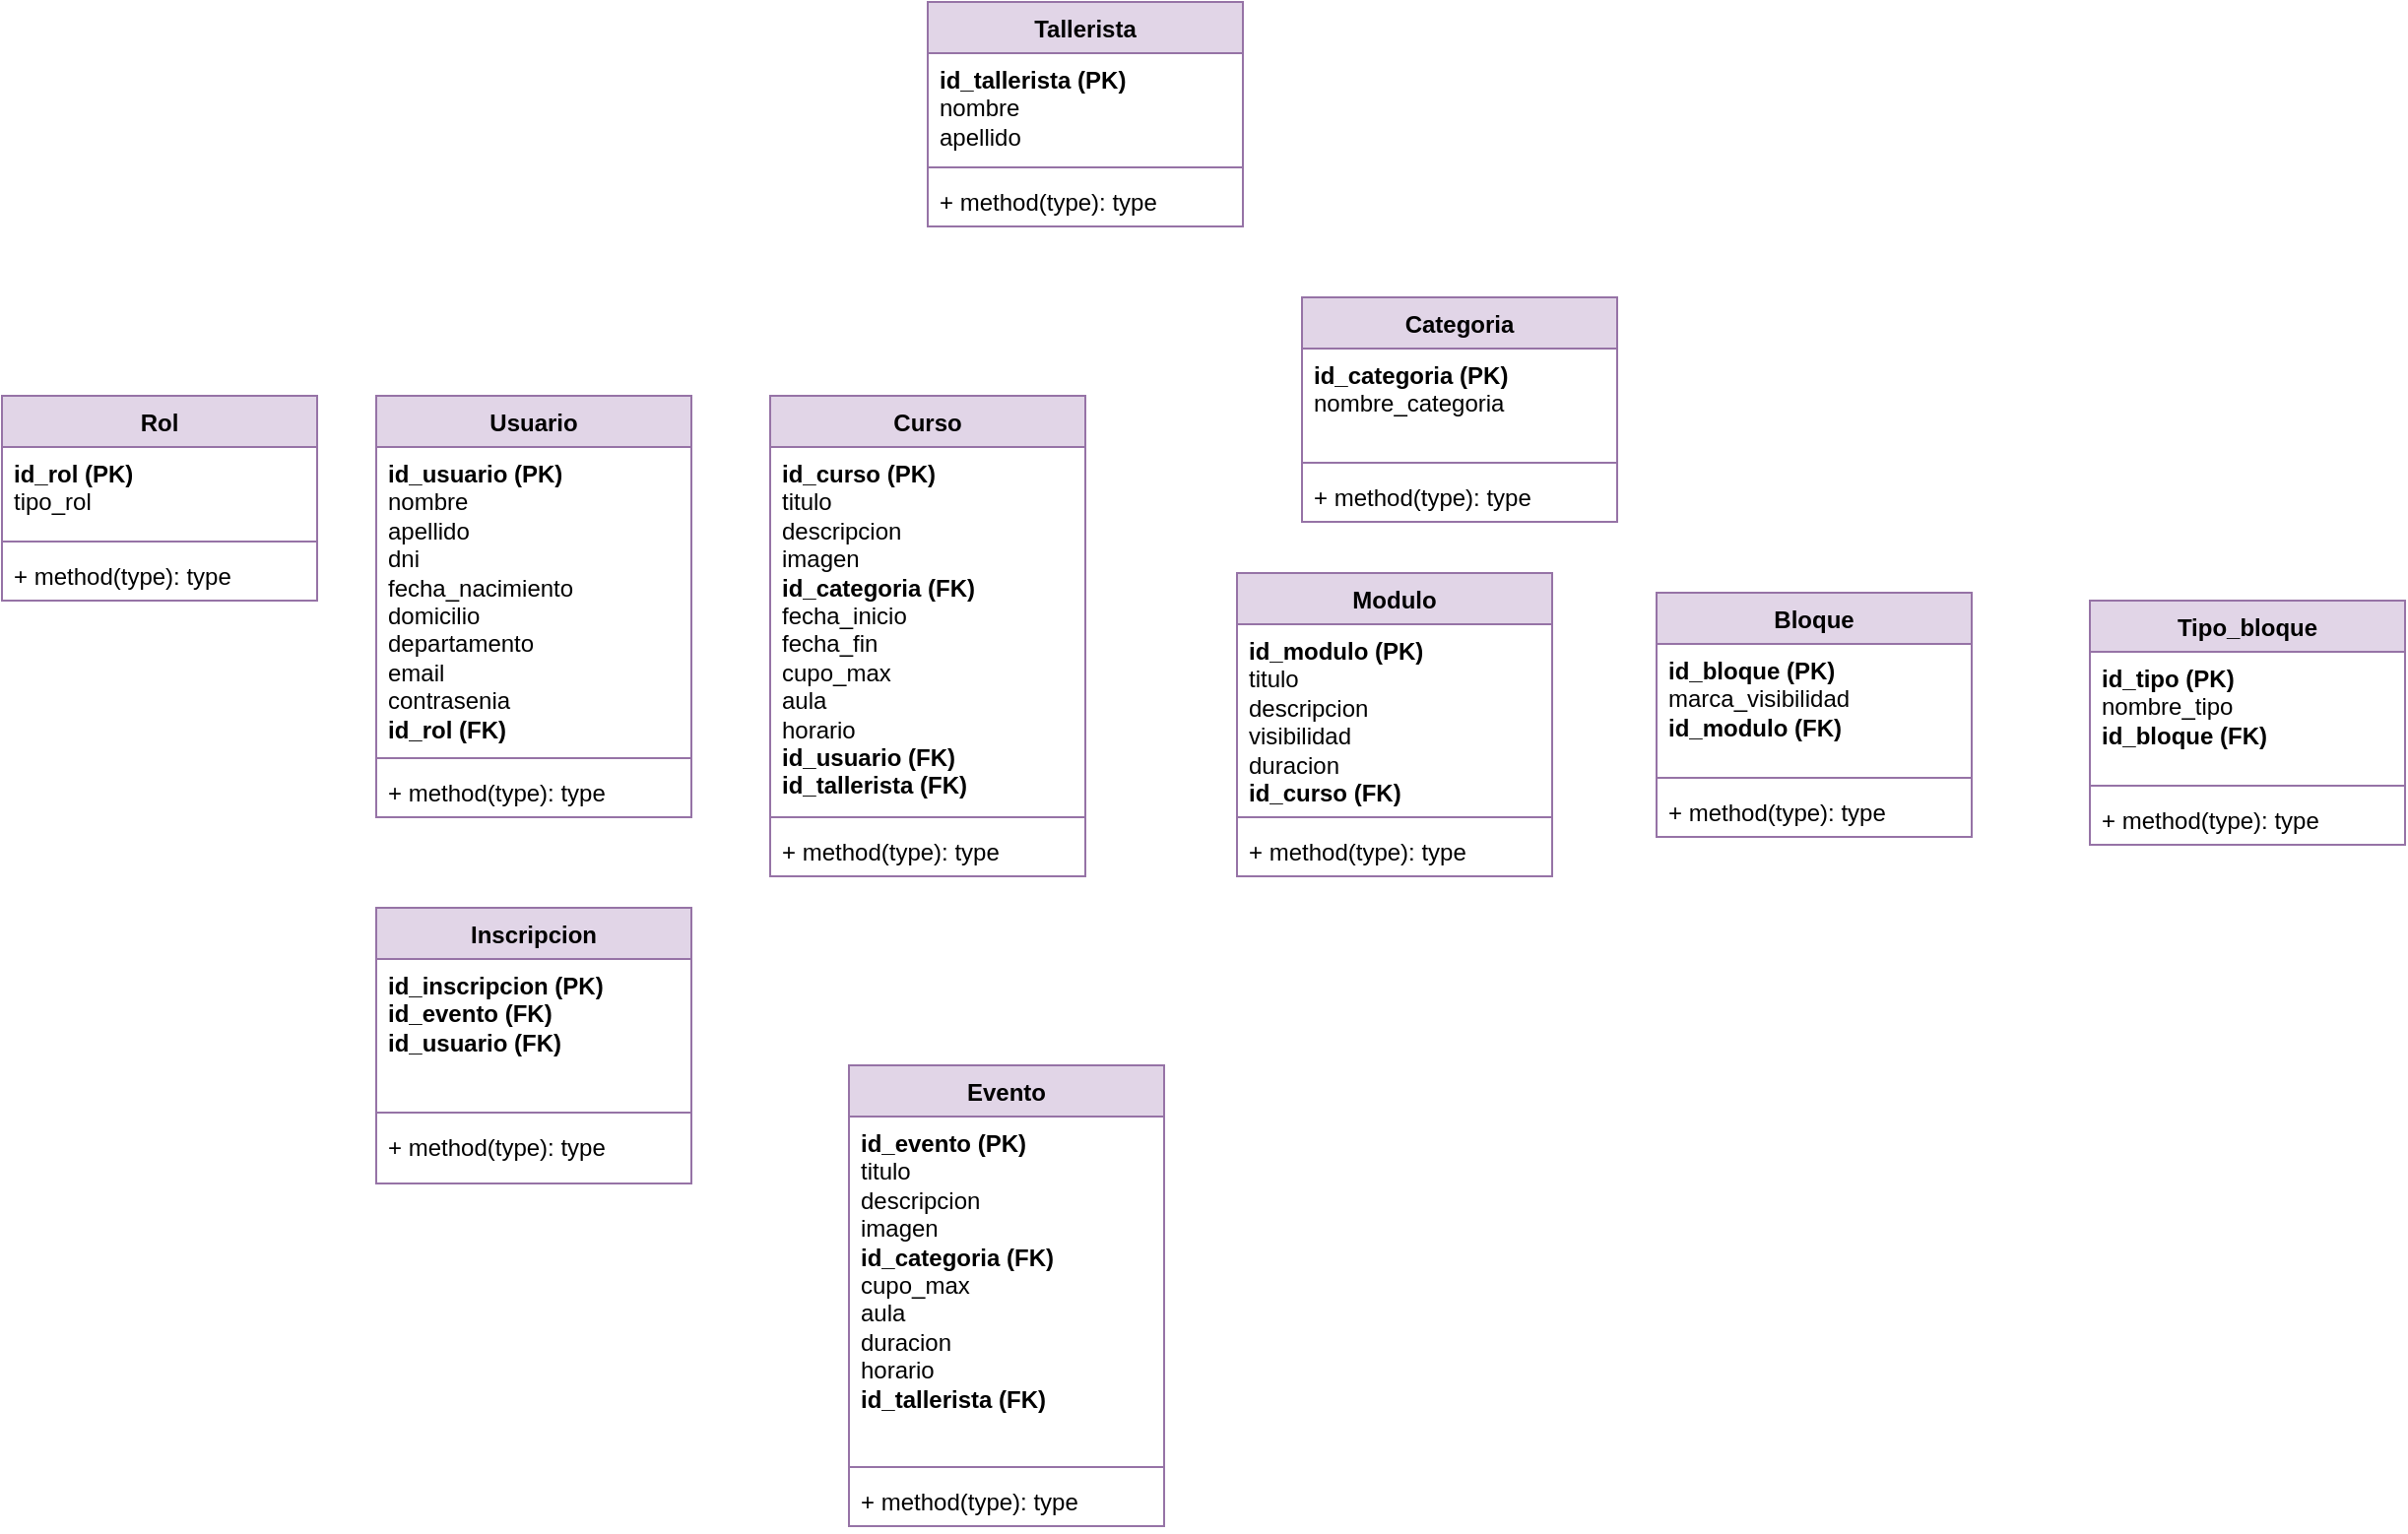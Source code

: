 <mxfile version="24.0.7" type="google">
  <diagram name="Página-1" id="Ch69qGrBuNkn7ZdYj-lC">
    <mxGraphModel grid="1" page="1" gridSize="10" guides="1" tooltips="1" connect="1" arrows="1" fold="1" pageScale="1" pageWidth="827" pageHeight="1169" math="0" shadow="0">
      <root>
        <mxCell id="0" />
        <mxCell id="1" parent="0" />
        <mxCell id="7_IAZX_rNTeo58I88a6T-1" value="Usuario" style="swimlane;fontStyle=1;align=center;verticalAlign=top;childLayout=stackLayout;horizontal=1;startSize=26;horizontalStack=0;resizeParent=1;resizeParentMax=0;resizeLast=0;collapsible=1;marginBottom=0;whiteSpace=wrap;html=1;fillColor=#e1d5e7;strokeColor=#9673a6;" vertex="1" parent="1">
          <mxGeometry x="230" y="210" width="160" height="214" as="geometry" />
        </mxCell>
        <mxCell id="7_IAZX_rNTeo58I88a6T-2" value="&lt;b&gt;id_usuario (PK)&lt;/b&gt;&lt;div&gt;nombre&lt;/div&gt;&lt;div&gt;apellido&lt;/div&gt;&lt;div&gt;dni&lt;/div&gt;&lt;div&gt;fecha_nacimiento&lt;/div&gt;&lt;div&gt;domicilio&lt;/div&gt;&lt;div&gt;departamento&lt;/div&gt;&lt;div&gt;email&lt;/div&gt;&lt;div&gt;contrasenia&lt;/div&gt;&lt;div&gt;&lt;b&gt;id_rol (FK)&lt;/b&gt;&lt;/div&gt;" style="text;strokeColor=none;fillColor=none;align=left;verticalAlign=top;spacingLeft=4;spacingRight=4;overflow=hidden;rotatable=0;points=[[0,0.5],[1,0.5]];portConstraint=eastwest;whiteSpace=wrap;html=1;" vertex="1" parent="7_IAZX_rNTeo58I88a6T-1">
          <mxGeometry y="26" width="160" height="154" as="geometry" />
        </mxCell>
        <mxCell id="7_IAZX_rNTeo58I88a6T-3" value="" style="line;strokeWidth=1;fillColor=none;align=left;verticalAlign=middle;spacingTop=-1;spacingLeft=3;spacingRight=3;rotatable=0;labelPosition=right;points=[];portConstraint=eastwest;strokeColor=inherit;" vertex="1" parent="7_IAZX_rNTeo58I88a6T-1">
          <mxGeometry y="180" width="160" height="8" as="geometry" />
        </mxCell>
        <mxCell id="7_IAZX_rNTeo58I88a6T-4" value="+ method(type): type" style="text;strokeColor=none;fillColor=none;align=left;verticalAlign=top;spacingLeft=4;spacingRight=4;overflow=hidden;rotatable=0;points=[[0,0.5],[1,0.5]];portConstraint=eastwest;whiteSpace=wrap;html=1;" vertex="1" parent="7_IAZX_rNTeo58I88a6T-1">
          <mxGeometry y="188" width="160" height="26" as="geometry" />
        </mxCell>
        <mxCell id="7_IAZX_rNTeo58I88a6T-6" value="Rol" style="swimlane;fontStyle=1;align=center;verticalAlign=top;childLayout=stackLayout;horizontal=1;startSize=26;horizontalStack=0;resizeParent=1;resizeParentMax=0;resizeLast=0;collapsible=1;marginBottom=0;whiteSpace=wrap;html=1;fillColor=#e1d5e7;strokeColor=#9673a6;" vertex="1" parent="1">
          <mxGeometry x="40" y="210" width="160" height="104" as="geometry" />
        </mxCell>
        <mxCell id="7_IAZX_rNTeo58I88a6T-7" value="&lt;b&gt;id_rol (PK)&lt;/b&gt;&lt;div&gt;tipo_rol&lt;/div&gt;" style="text;align=left;verticalAlign=top;spacingLeft=4;spacingRight=4;overflow=hidden;rotatable=0;points=[[0,0.5],[1,0.5]];portConstraint=eastwest;whiteSpace=wrap;html=1;" vertex="1" parent="7_IAZX_rNTeo58I88a6T-6">
          <mxGeometry y="26" width="160" height="44" as="geometry" />
        </mxCell>
        <mxCell id="7_IAZX_rNTeo58I88a6T-8" value="" style="line;strokeWidth=1;fillColor=none;align=left;verticalAlign=middle;spacingTop=-1;spacingLeft=3;spacingRight=3;rotatable=0;labelPosition=right;points=[];portConstraint=eastwest;strokeColor=inherit;" vertex="1" parent="7_IAZX_rNTeo58I88a6T-6">
          <mxGeometry y="70" width="160" height="8" as="geometry" />
        </mxCell>
        <mxCell id="7_IAZX_rNTeo58I88a6T-9" value="+ method(type): type" style="text;strokeColor=none;fillColor=none;align=left;verticalAlign=top;spacingLeft=4;spacingRight=4;overflow=hidden;rotatable=0;points=[[0,0.5],[1,0.5]];portConstraint=eastwest;whiteSpace=wrap;html=1;" vertex="1" parent="7_IAZX_rNTeo58I88a6T-6">
          <mxGeometry y="78" width="160" height="26" as="geometry" />
        </mxCell>
        <mxCell id="7_IAZX_rNTeo58I88a6T-18" value="Curso" style="swimlane;fontStyle=1;align=center;verticalAlign=top;childLayout=stackLayout;horizontal=1;startSize=26;horizontalStack=0;resizeParent=1;resizeParentMax=0;resizeLast=0;collapsible=1;marginBottom=0;whiteSpace=wrap;html=1;fillColor=#e1d5e7;strokeColor=#9673a6;" vertex="1" parent="1">
          <mxGeometry x="430" y="210" width="160" height="244" as="geometry" />
        </mxCell>
        <mxCell id="7_IAZX_rNTeo58I88a6T-19" value="&lt;b&gt;id_curso (PK)&lt;/b&gt;&lt;div&gt;titulo&lt;/div&gt;&lt;div&gt;descripcion&lt;/div&gt;&lt;div&gt;imagen&lt;/div&gt;&lt;div&gt;&lt;b&gt;id_categoria (FK)&lt;/b&gt;&lt;/div&gt;&lt;div&gt;fecha_inicio&lt;/div&gt;&lt;div&gt;fecha_fin&lt;/div&gt;&lt;div&gt;cupo_max&lt;/div&gt;&lt;div&gt;aula&lt;/div&gt;&lt;div&gt;horario&lt;/div&gt;&lt;div&gt;&lt;b&gt;id_usuario (FK)&lt;/b&gt;&lt;/div&gt;&lt;div&gt;&lt;b&gt;id_tallerista (FK)&lt;/b&gt;&lt;/div&gt;" style="text;strokeColor=none;fillColor=none;align=left;verticalAlign=top;spacingLeft=4;spacingRight=4;overflow=hidden;rotatable=0;points=[[0,0.5],[1,0.5]];portConstraint=eastwest;whiteSpace=wrap;html=1;" vertex="1" parent="7_IAZX_rNTeo58I88a6T-18">
          <mxGeometry y="26" width="160" height="184" as="geometry" />
        </mxCell>
        <mxCell id="7_IAZX_rNTeo58I88a6T-20" value="" style="line;strokeWidth=1;fillColor=none;align=left;verticalAlign=middle;spacingTop=-1;spacingLeft=3;spacingRight=3;rotatable=0;labelPosition=right;points=[];portConstraint=eastwest;strokeColor=inherit;" vertex="1" parent="7_IAZX_rNTeo58I88a6T-18">
          <mxGeometry y="210" width="160" height="8" as="geometry" />
        </mxCell>
        <mxCell id="7_IAZX_rNTeo58I88a6T-21" value="+ method(type): type" style="text;strokeColor=none;fillColor=none;align=left;verticalAlign=top;spacingLeft=4;spacingRight=4;overflow=hidden;rotatable=0;points=[[0,0.5],[1,0.5]];portConstraint=eastwest;whiteSpace=wrap;html=1;" vertex="1" parent="7_IAZX_rNTeo58I88a6T-18">
          <mxGeometry y="218" width="160" height="26" as="geometry" />
        </mxCell>
        <mxCell id="7_IAZX_rNTeo58I88a6T-22" value="Categoria" style="swimlane;fontStyle=1;align=center;verticalAlign=top;childLayout=stackLayout;horizontal=1;startSize=26;horizontalStack=0;resizeParent=1;resizeParentMax=0;resizeLast=0;collapsible=1;marginBottom=0;whiteSpace=wrap;html=1;fillColor=#e1d5e7;strokeColor=#9673a6;" vertex="1" parent="1">
          <mxGeometry x="700" y="160" width="160" height="114" as="geometry" />
        </mxCell>
        <mxCell id="7_IAZX_rNTeo58I88a6T-23" value="&lt;b&gt;id_categoria (PK)&lt;/b&gt;&lt;div&gt;nombre_categoria&lt;/div&gt;" style="text;strokeColor=none;fillColor=none;align=left;verticalAlign=top;spacingLeft=4;spacingRight=4;overflow=hidden;rotatable=0;points=[[0,0.5],[1,0.5]];portConstraint=eastwest;whiteSpace=wrap;html=1;" vertex="1" parent="7_IAZX_rNTeo58I88a6T-22">
          <mxGeometry y="26" width="160" height="54" as="geometry" />
        </mxCell>
        <mxCell id="7_IAZX_rNTeo58I88a6T-24" value="" style="line;strokeWidth=1;fillColor=none;align=left;verticalAlign=middle;spacingTop=-1;spacingLeft=3;spacingRight=3;rotatable=0;labelPosition=right;points=[];portConstraint=eastwest;strokeColor=inherit;" vertex="1" parent="7_IAZX_rNTeo58I88a6T-22">
          <mxGeometry y="80" width="160" height="8" as="geometry" />
        </mxCell>
        <mxCell id="7_IAZX_rNTeo58I88a6T-25" value="+ method(type): type" style="text;strokeColor=none;fillColor=none;align=left;verticalAlign=top;spacingLeft=4;spacingRight=4;overflow=hidden;rotatable=0;points=[[0,0.5],[1,0.5]];portConstraint=eastwest;whiteSpace=wrap;html=1;" vertex="1" parent="7_IAZX_rNTeo58I88a6T-22">
          <mxGeometry y="88" width="160" height="26" as="geometry" />
        </mxCell>
        <mxCell id="7_IAZX_rNTeo58I88a6T-26" value="Modulo" style="swimlane;fontStyle=1;align=center;verticalAlign=top;childLayout=stackLayout;horizontal=1;startSize=26;horizontalStack=0;resizeParent=1;resizeParentMax=0;resizeLast=0;collapsible=1;marginBottom=0;whiteSpace=wrap;html=1;fillColor=#e1d5e7;strokeColor=#9673a6;" vertex="1" parent="1">
          <mxGeometry x="667" y="300" width="160" height="154" as="geometry" />
        </mxCell>
        <mxCell id="7_IAZX_rNTeo58I88a6T-27" value="&lt;b&gt;id_modulo (PK)&lt;/b&gt;&lt;div&gt;titulo&lt;/div&gt;&lt;div&gt;descripcion&lt;/div&gt;&lt;div&gt;visibilidad&lt;/div&gt;&lt;div&gt;duracion&lt;/div&gt;&lt;div&gt;&lt;b&gt;id_curso (FK)&lt;/b&gt;&lt;/div&gt;" style="text;strokeColor=none;fillColor=none;align=left;verticalAlign=top;spacingLeft=4;spacingRight=4;overflow=hidden;rotatable=0;points=[[0,0.5],[1,0.5]];portConstraint=eastwest;whiteSpace=wrap;html=1;" vertex="1" parent="7_IAZX_rNTeo58I88a6T-26">
          <mxGeometry y="26" width="160" height="94" as="geometry" />
        </mxCell>
        <mxCell id="7_IAZX_rNTeo58I88a6T-28" value="" style="line;strokeWidth=1;fillColor=none;align=left;verticalAlign=middle;spacingTop=-1;spacingLeft=3;spacingRight=3;rotatable=0;labelPosition=right;points=[];portConstraint=eastwest;strokeColor=inherit;" vertex="1" parent="7_IAZX_rNTeo58I88a6T-26">
          <mxGeometry y="120" width="160" height="8" as="geometry" />
        </mxCell>
        <mxCell id="7_IAZX_rNTeo58I88a6T-29" value="+ method(type): type" style="text;strokeColor=none;fillColor=none;align=left;verticalAlign=top;spacingLeft=4;spacingRight=4;overflow=hidden;rotatable=0;points=[[0,0.5],[1,0.5]];portConstraint=eastwest;whiteSpace=wrap;html=1;" vertex="1" parent="7_IAZX_rNTeo58I88a6T-26">
          <mxGeometry y="128" width="160" height="26" as="geometry" />
        </mxCell>
        <mxCell id="7_IAZX_rNTeo58I88a6T-30" value="Tallerista" style="swimlane;fontStyle=1;align=center;verticalAlign=top;childLayout=stackLayout;horizontal=1;startSize=26;horizontalStack=0;resizeParent=1;resizeParentMax=0;resizeLast=0;collapsible=1;marginBottom=0;whiteSpace=wrap;html=1;fillColor=#e1d5e7;strokeColor=#9673a6;" vertex="1" parent="1">
          <mxGeometry x="510" y="10" width="160" height="114" as="geometry" />
        </mxCell>
        <mxCell id="7_IAZX_rNTeo58I88a6T-31" value="&lt;b&gt;id_tallerista (PK)&lt;/b&gt;&lt;div&gt;nombre&lt;/div&gt;&lt;div&gt;apellido&lt;/div&gt;" style="text;strokeColor=none;fillColor=none;align=left;verticalAlign=top;spacingLeft=4;spacingRight=4;overflow=hidden;rotatable=0;points=[[0,0.5],[1,0.5]];portConstraint=eastwest;whiteSpace=wrap;html=1;" vertex="1" parent="7_IAZX_rNTeo58I88a6T-30">
          <mxGeometry y="26" width="160" height="54" as="geometry" />
        </mxCell>
        <mxCell id="7_IAZX_rNTeo58I88a6T-32" value="" style="line;strokeWidth=1;fillColor=none;align=left;verticalAlign=middle;spacingTop=-1;spacingLeft=3;spacingRight=3;rotatable=0;labelPosition=right;points=[];portConstraint=eastwest;strokeColor=inherit;" vertex="1" parent="7_IAZX_rNTeo58I88a6T-30">
          <mxGeometry y="80" width="160" height="8" as="geometry" />
        </mxCell>
        <mxCell id="7_IAZX_rNTeo58I88a6T-33" value="+ method(type): type" style="text;strokeColor=none;fillColor=none;align=left;verticalAlign=top;spacingLeft=4;spacingRight=4;overflow=hidden;rotatable=0;points=[[0,0.5],[1,0.5]];portConstraint=eastwest;whiteSpace=wrap;html=1;" vertex="1" parent="7_IAZX_rNTeo58I88a6T-30">
          <mxGeometry y="88" width="160" height="26" as="geometry" />
        </mxCell>
        <mxCell id="7_IAZX_rNTeo58I88a6T-34" value="Bloque" style="swimlane;fontStyle=1;align=center;verticalAlign=top;childLayout=stackLayout;horizontal=1;startSize=26;horizontalStack=0;resizeParent=1;resizeParentMax=0;resizeLast=0;collapsible=1;marginBottom=0;whiteSpace=wrap;html=1;fillColor=#e1d5e7;strokeColor=#9673a6;" vertex="1" parent="1">
          <mxGeometry x="880" y="310" width="160" height="124" as="geometry" />
        </mxCell>
        <mxCell id="7_IAZX_rNTeo58I88a6T-35" value="&lt;b&gt;id_bloque (PK)&lt;/b&gt;&lt;div&gt;marca_visibilidad&lt;/div&gt;&lt;div&gt;&lt;b style=&quot;background-color: initial;&quot;&gt;id_modulo (FK)&lt;/b&gt;&lt;/div&gt;" style="text;strokeColor=none;fillColor=none;align=left;verticalAlign=top;spacingLeft=4;spacingRight=4;overflow=hidden;rotatable=0;points=[[0,0.5],[1,0.5]];portConstraint=eastwest;whiteSpace=wrap;html=1;" vertex="1" parent="7_IAZX_rNTeo58I88a6T-34">
          <mxGeometry y="26" width="160" height="64" as="geometry" />
        </mxCell>
        <mxCell id="7_IAZX_rNTeo58I88a6T-36" value="" style="line;strokeWidth=1;fillColor=none;align=left;verticalAlign=middle;spacingTop=-1;spacingLeft=3;spacingRight=3;rotatable=0;labelPosition=right;points=[];portConstraint=eastwest;strokeColor=inherit;" vertex="1" parent="7_IAZX_rNTeo58I88a6T-34">
          <mxGeometry y="90" width="160" height="8" as="geometry" />
        </mxCell>
        <mxCell id="7_IAZX_rNTeo58I88a6T-37" value="+ method(type): type" style="text;strokeColor=none;fillColor=none;align=left;verticalAlign=top;spacingLeft=4;spacingRight=4;overflow=hidden;rotatable=0;points=[[0,0.5],[1,0.5]];portConstraint=eastwest;whiteSpace=wrap;html=1;" vertex="1" parent="7_IAZX_rNTeo58I88a6T-34">
          <mxGeometry y="98" width="160" height="26" as="geometry" />
        </mxCell>
        <mxCell id="7_IAZX_rNTeo58I88a6T-42" value="Evento" style="swimlane;fontStyle=1;align=center;verticalAlign=top;childLayout=stackLayout;horizontal=1;startSize=26;horizontalStack=0;resizeParent=1;resizeParentMax=0;resizeLast=0;collapsible=1;marginBottom=0;whiteSpace=wrap;html=1;fillColor=#e1d5e7;strokeColor=#9673a6;" vertex="1" parent="1">
          <mxGeometry x="470" y="550" width="160" height="234" as="geometry" />
        </mxCell>
        <mxCell id="7_IAZX_rNTeo58I88a6T-43" value="&lt;b&gt;id_evento (PK)&lt;/b&gt;&lt;div&gt;titulo&lt;/div&gt;&lt;div&gt;descripcion&lt;/div&gt;&lt;div&gt;imagen&lt;/div&gt;&lt;div&gt;&lt;b&gt;id_categoria (FK)&lt;/b&gt;&lt;/div&gt;&lt;div&gt;&lt;span style=&quot;background-color: initial;&quot;&gt;cupo_max&lt;/span&gt;&lt;/div&gt;&lt;div&gt;aula&lt;/div&gt;&lt;div&gt;duracion&lt;/div&gt;&lt;div&gt;horario&lt;/div&gt;&lt;div&gt;&lt;b&gt;id_tallerista (FK)&lt;/b&gt;&lt;/div&gt;" style="text;strokeColor=none;fillColor=none;align=left;verticalAlign=top;spacingLeft=4;spacingRight=4;overflow=hidden;rotatable=0;points=[[0,0.5],[1,0.5]];portConstraint=eastwest;whiteSpace=wrap;html=1;" vertex="1" parent="7_IAZX_rNTeo58I88a6T-42">
          <mxGeometry y="26" width="160" height="174" as="geometry" />
        </mxCell>
        <mxCell id="7_IAZX_rNTeo58I88a6T-44" value="" style="line;strokeWidth=1;fillColor=none;align=left;verticalAlign=middle;spacingTop=-1;spacingLeft=3;spacingRight=3;rotatable=0;labelPosition=right;points=[];portConstraint=eastwest;strokeColor=inherit;" vertex="1" parent="7_IAZX_rNTeo58I88a6T-42">
          <mxGeometry y="200" width="160" height="8" as="geometry" />
        </mxCell>
        <mxCell id="7_IAZX_rNTeo58I88a6T-45" value="+ method(type): type" style="text;strokeColor=none;fillColor=none;align=left;verticalAlign=top;spacingLeft=4;spacingRight=4;overflow=hidden;rotatable=0;points=[[0,0.5],[1,0.5]];portConstraint=eastwest;whiteSpace=wrap;html=1;" vertex="1" parent="7_IAZX_rNTeo58I88a6T-42">
          <mxGeometry y="208" width="160" height="26" as="geometry" />
        </mxCell>
        <mxCell id="7_IAZX_rNTeo58I88a6T-46" value="Inscripcion" style="swimlane;fontStyle=1;align=center;verticalAlign=top;childLayout=stackLayout;horizontal=1;startSize=26;horizontalStack=0;resizeParent=1;resizeParentMax=0;resizeLast=0;collapsible=1;marginBottom=0;whiteSpace=wrap;html=1;fillColor=#e1d5e7;strokeColor=#9673a6;" vertex="1" parent="1">
          <mxGeometry x="230" y="470" width="160" height="140" as="geometry" />
        </mxCell>
        <mxCell id="7_IAZX_rNTeo58I88a6T-47" value="&lt;b&gt;id_inscripcion (PK)&lt;/b&gt;&lt;div&gt;&lt;b&gt;id_evento (FK)&lt;/b&gt;&lt;/div&gt;&lt;div&gt;&lt;b&gt;id_usuario (FK)&lt;/b&gt;&lt;/div&gt;" style="text;strokeColor=none;fillColor=none;align=left;verticalAlign=top;spacingLeft=4;spacingRight=4;overflow=hidden;rotatable=0;points=[[0,0.5],[1,0.5]];portConstraint=eastwest;whiteSpace=wrap;html=1;" vertex="1" parent="7_IAZX_rNTeo58I88a6T-46">
          <mxGeometry y="26" width="160" height="74" as="geometry" />
        </mxCell>
        <mxCell id="7_IAZX_rNTeo58I88a6T-48" value="" style="line;strokeWidth=1;fillColor=none;align=left;verticalAlign=middle;spacingTop=-1;spacingLeft=3;spacingRight=3;rotatable=0;labelPosition=right;points=[];portConstraint=eastwest;strokeColor=inherit;" vertex="1" parent="7_IAZX_rNTeo58I88a6T-46">
          <mxGeometry y="100" width="160" height="8" as="geometry" />
        </mxCell>
        <mxCell id="7_IAZX_rNTeo58I88a6T-49" value="+ method(type): type" style="text;strokeColor=none;fillColor=none;align=left;verticalAlign=top;spacingLeft=4;spacingRight=4;overflow=hidden;rotatable=0;points=[[0,0.5],[1,0.5]];portConstraint=eastwest;whiteSpace=wrap;html=1;" vertex="1" parent="7_IAZX_rNTeo58I88a6T-46">
          <mxGeometry y="108" width="160" height="32" as="geometry" />
        </mxCell>
        <mxCell id="7_IAZX_rNTeo58I88a6T-50" value="Tipo_bloque" style="swimlane;fontStyle=1;align=center;verticalAlign=top;childLayout=stackLayout;horizontal=1;startSize=26;horizontalStack=0;resizeParent=1;resizeParentMax=0;resizeLast=0;collapsible=1;marginBottom=0;whiteSpace=wrap;html=1;fillColor=#e1d5e7;strokeColor=#9673a6;" vertex="1" parent="1">
          <mxGeometry x="1100" y="314" width="160" height="124" as="geometry" />
        </mxCell>
        <mxCell id="7_IAZX_rNTeo58I88a6T-51" value="&lt;b&gt;id_tipo (PK)&lt;/b&gt;&lt;div&gt;nombre_tipo&lt;/div&gt;&lt;div&gt;&lt;b&gt;id_bloque (FK)&lt;/b&gt;&lt;/div&gt;" style="text;strokeColor=none;fillColor=none;align=left;verticalAlign=top;spacingLeft=4;spacingRight=4;overflow=hidden;rotatable=0;points=[[0,0.5],[1,0.5]];portConstraint=eastwest;whiteSpace=wrap;html=1;" vertex="1" parent="7_IAZX_rNTeo58I88a6T-50">
          <mxGeometry y="26" width="160" height="64" as="geometry" />
        </mxCell>
        <mxCell id="7_IAZX_rNTeo58I88a6T-52" value="" style="line;strokeWidth=1;fillColor=none;align=left;verticalAlign=middle;spacingTop=-1;spacingLeft=3;spacingRight=3;rotatable=0;labelPosition=right;points=[];portConstraint=eastwest;strokeColor=inherit;" vertex="1" parent="7_IAZX_rNTeo58I88a6T-50">
          <mxGeometry y="90" width="160" height="8" as="geometry" />
        </mxCell>
        <mxCell id="7_IAZX_rNTeo58I88a6T-53" value="+ method(type): type" style="text;strokeColor=none;fillColor=none;align=left;verticalAlign=top;spacingLeft=4;spacingRight=4;overflow=hidden;rotatable=0;points=[[0,0.5],[1,0.5]];portConstraint=eastwest;whiteSpace=wrap;html=1;" vertex="1" parent="7_IAZX_rNTeo58I88a6T-50">
          <mxGeometry y="98" width="160" height="26" as="geometry" />
        </mxCell>
      </root>
    </mxGraphModel>
  </diagram>
</mxfile>
